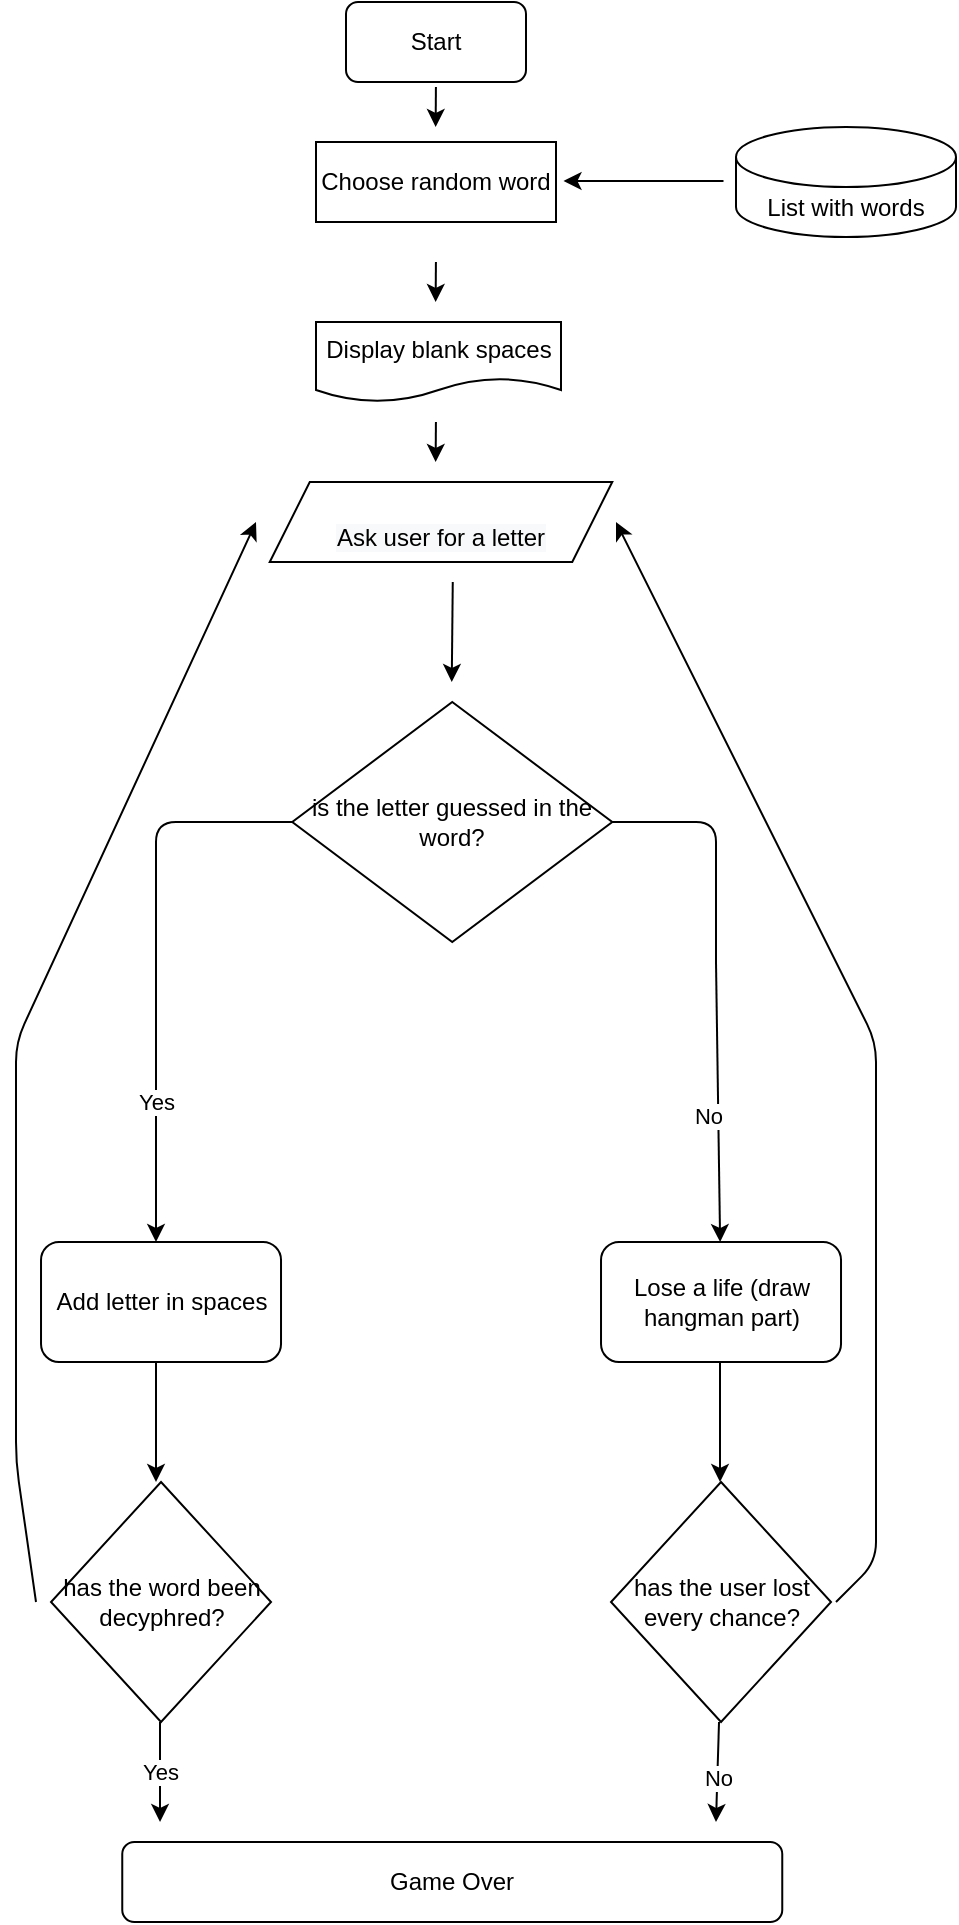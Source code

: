 <mxfile version="14.1.3" type="device"><diagram id="C5RBs43oDa-KdzZeNtuy" name="Page-1"><mxGraphModel dx="1554" dy="944" grid="1" gridSize="10" guides="1" tooltips="1" connect="1" arrows="1" fold="1" page="1" pageScale="1" pageWidth="827" pageHeight="1169" math="0" shadow="0"><root><mxCell id="WIyWlLk6GJQsqaUBKTNV-0"/><mxCell id="WIyWlLk6GJQsqaUBKTNV-1" parent="WIyWlLk6GJQsqaUBKTNV-0"/><mxCell id="cQJutkqoApOoVDcHrFYP-0" value="Start" style="rounded=1;whiteSpace=wrap;html=1;" vertex="1" parent="WIyWlLk6GJQsqaUBKTNV-1"><mxGeometry x="335" width="90" height="40" as="geometry"/></mxCell><mxCell id="cQJutkqoApOoVDcHrFYP-4" value="&lt;br&gt;&lt;span style=&quot;color: rgb(0 , 0 , 0) ; font-family: &amp;#34;helvetica&amp;#34; ; font-size: 12px ; font-style: normal ; font-weight: 400 ; letter-spacing: normal ; text-align: center ; text-indent: 0px ; text-transform: none ; word-spacing: 0px ; background-color: rgb(248 , 249 , 250) ; display: inline ; float: none&quot;&gt;Ask user for a&amp;nbsp;letter&lt;/span&gt;" style="shape=parallelogram;perimeter=parallelogramPerimeter;whiteSpace=wrap;html=1;fixedSize=1;" vertex="1" parent="WIyWlLk6GJQsqaUBKTNV-1"><mxGeometry x="296.88" y="240" width="171.25" height="40" as="geometry"/></mxCell><mxCell id="cQJutkqoApOoVDcHrFYP-10" style="edgeStyle=orthogonalEdgeStyle;rounded=0;orthogonalLoop=1;jettySize=auto;html=1;exitX=1;exitY=0.5;exitDx=0;exitDy=0;" edge="1" parent="WIyWlLk6GJQsqaUBKTNV-1" source="cQJutkqoApOoVDcHrFYP-6"><mxGeometry relative="1" as="geometry"><mxPoint x="440" y="90" as="targetPoint"/></mxGeometry></mxCell><mxCell id="cQJutkqoApOoVDcHrFYP-6" value="Choose random word" style="rounded=0;whiteSpace=wrap;html=1;" vertex="1" parent="WIyWlLk6GJQsqaUBKTNV-1"><mxGeometry x="320" y="70" width="120" height="40" as="geometry"/></mxCell><mxCell id="cQJutkqoApOoVDcHrFYP-7" value="List with words" style="shape=cylinder3;whiteSpace=wrap;html=1;boundedLbl=1;backgroundOutline=1;size=15;" vertex="1" parent="WIyWlLk6GJQsqaUBKTNV-1"><mxGeometry x="530" y="62.5" width="110" height="55" as="geometry"/></mxCell><mxCell id="cQJutkqoApOoVDcHrFYP-8" value="Display blank spaces" style="shape=document;whiteSpace=wrap;html=1;boundedLbl=1;" vertex="1" parent="WIyWlLk6GJQsqaUBKTNV-1"><mxGeometry x="320" y="160" width="122.5" height="40" as="geometry"/></mxCell><mxCell id="cQJutkqoApOoVDcHrFYP-9" value="" style="endArrow=classic;html=1;" edge="1" parent="WIyWlLk6GJQsqaUBKTNV-1"><mxGeometry width="50" height="50" relative="1" as="geometry"><mxPoint x="523.75" y="89.5" as="sourcePoint"/><mxPoint x="443.75" y="89.5" as="targetPoint"/><Array as="points"><mxPoint x="493.75" y="89.5"/></Array></mxGeometry></mxCell><mxCell id="cQJutkqoApOoVDcHrFYP-12" value="is the letter guessed in the word?" style="rhombus;whiteSpace=wrap;html=1;" vertex="1" parent="WIyWlLk6GJQsqaUBKTNV-1"><mxGeometry x="308.13" y="350" width="160" height="120" as="geometry"/></mxCell><mxCell id="cQJutkqoApOoVDcHrFYP-13" value="" style="endArrow=classic;html=1;" edge="1" parent="WIyWlLk6GJQsqaUBKTNV-1"><mxGeometry relative="1" as="geometry"><mxPoint x="240" y="480" as="sourcePoint"/><mxPoint x="240" y="620" as="targetPoint"/></mxGeometry></mxCell><mxCell id="cQJutkqoApOoVDcHrFYP-14" value="Yes" style="edgeLabel;resizable=0;html=1;align=center;verticalAlign=middle;" connectable="0" vertex="1" parent="cQJutkqoApOoVDcHrFYP-13"><mxGeometry relative="1" as="geometry"/></mxCell><mxCell id="cQJutkqoApOoVDcHrFYP-15" value="" style="endArrow=classic;html=1;" edge="1" parent="WIyWlLk6GJQsqaUBKTNV-1" target="cQJutkqoApOoVDcHrFYP-19"><mxGeometry relative="1" as="geometry"><mxPoint x="520" y="480" as="sourcePoint"/><mxPoint x="520" y="600" as="targetPoint"/><Array as="points"/></mxGeometry></mxCell><mxCell id="cQJutkqoApOoVDcHrFYP-18" value="No" style="edgeLabel;html=1;align=center;verticalAlign=middle;resizable=0;points=[];" vertex="1" connectable="0" parent="cQJutkqoApOoVDcHrFYP-15"><mxGeometry x="0.096" y="-5" relative="1" as="geometry"><mxPoint as="offset"/></mxGeometry></mxCell><mxCell id="cQJutkqoApOoVDcHrFYP-19" value="Lose a life (draw hangman part)" style="rounded=1;whiteSpace=wrap;html=1;" vertex="1" parent="WIyWlLk6GJQsqaUBKTNV-1"><mxGeometry x="462.51" y="620" width="120" height="60" as="geometry"/></mxCell><mxCell id="cQJutkqoApOoVDcHrFYP-20" value="Add letter in spaces" style="rounded=1;whiteSpace=wrap;html=1;" vertex="1" parent="WIyWlLk6GJQsqaUBKTNV-1"><mxGeometry x="182.51" y="620" width="120" height="60" as="geometry"/></mxCell><mxCell id="cQJutkqoApOoVDcHrFYP-23" value="" style="endArrow=none;html=1;" edge="1" parent="WIyWlLk6GJQsqaUBKTNV-1"><mxGeometry width="50" height="50" relative="1" as="geometry"><mxPoint x="520" y="480" as="sourcePoint"/><mxPoint x="468.13" y="410" as="targetPoint"/><Array as="points"><mxPoint x="520" y="410"/></Array></mxGeometry></mxCell><mxCell id="cQJutkqoApOoVDcHrFYP-24" value="" style="endArrow=none;html=1;entryX=0;entryY=0.5;entryDx=0;entryDy=0;" edge="1" parent="WIyWlLk6GJQsqaUBKTNV-1" target="cQJutkqoApOoVDcHrFYP-12"><mxGeometry width="50" height="50" relative="1" as="geometry"><mxPoint x="240" y="490" as="sourcePoint"/><mxPoint x="308.13" y="420" as="targetPoint"/><Array as="points"><mxPoint x="240" y="410"/></Array></mxGeometry></mxCell><mxCell id="cQJutkqoApOoVDcHrFYP-25" value="has the word been decyphred?" style="rhombus;whiteSpace=wrap;html=1;" vertex="1" parent="WIyWlLk6GJQsqaUBKTNV-1"><mxGeometry x="187.51" y="740" width="110" height="120" as="geometry"/></mxCell><mxCell id="cQJutkqoApOoVDcHrFYP-26" value="has the user lost every chance?" style="rhombus;whiteSpace=wrap;html=1;" vertex="1" parent="WIyWlLk6GJQsqaUBKTNV-1"><mxGeometry x="467.51" y="740" width="110" height="120" as="geometry"/></mxCell><mxCell id="cQJutkqoApOoVDcHrFYP-27" value="" style="endArrow=classic;html=1;" edge="1" parent="WIyWlLk6GJQsqaUBKTNV-1"><mxGeometry width="50" height="50" relative="1" as="geometry"><mxPoint x="240" y="680" as="sourcePoint"/><mxPoint x="240" y="740" as="targetPoint"/></mxGeometry></mxCell><mxCell id="cQJutkqoApOoVDcHrFYP-28" value="" style="endArrow=classic;html=1;" edge="1" parent="WIyWlLk6GJQsqaUBKTNV-1"><mxGeometry width="50" height="50" relative="1" as="geometry"><mxPoint x="522.01" y="680" as="sourcePoint"/><mxPoint x="522.01" y="740" as="targetPoint"/></mxGeometry></mxCell><mxCell id="cQJutkqoApOoVDcHrFYP-29" value="Game Over&lt;br&gt;" style="rounded=1;whiteSpace=wrap;html=1;" vertex="1" parent="WIyWlLk6GJQsqaUBKTNV-1"><mxGeometry x="223.13" y="920" width="330" height="40" as="geometry"/></mxCell><mxCell id="cQJutkqoApOoVDcHrFYP-30" value="" style="endArrow=classic;html=1;" edge="1" parent="WIyWlLk6GJQsqaUBKTNV-1"><mxGeometry relative="1" as="geometry"><mxPoint x="242.01" y="860" as="sourcePoint"/><mxPoint x="242.01" y="910" as="targetPoint"/><Array as="points"><mxPoint x="242.01" y="880"/></Array></mxGeometry></mxCell><mxCell id="cQJutkqoApOoVDcHrFYP-31" value="Yes" style="edgeLabel;resizable=0;html=1;align=center;verticalAlign=middle;" connectable="0" vertex="1" parent="cQJutkqoApOoVDcHrFYP-30"><mxGeometry relative="1" as="geometry"/></mxCell><mxCell id="cQJutkqoApOoVDcHrFYP-32" value="" style="endArrow=classic;html=1;" edge="1" parent="WIyWlLk6GJQsqaUBKTNV-1"><mxGeometry width="50" height="50" relative="1" as="geometry"><mxPoint x="379.96" y="130" as="sourcePoint"/><mxPoint x="379.83" y="150" as="targetPoint"/></mxGeometry></mxCell><mxCell id="cQJutkqoApOoVDcHrFYP-35" value="" style="endArrow=classic;html=1;" edge="1" parent="WIyWlLk6GJQsqaUBKTNV-1"><mxGeometry width="50" height="50" relative="1" as="geometry"><mxPoint x="379.96" y="210" as="sourcePoint"/><mxPoint x="379.83" y="230" as="targetPoint"/></mxGeometry></mxCell><mxCell id="cQJutkqoApOoVDcHrFYP-36" value="" style="endArrow=classic;html=1;" edge="1" parent="WIyWlLk6GJQsqaUBKTNV-1"><mxGeometry width="50" height="50" relative="1" as="geometry"><mxPoint x="379.96" y="42.5" as="sourcePoint"/><mxPoint x="379.83" y="62.5" as="targetPoint"/></mxGeometry></mxCell><mxCell id="cQJutkqoApOoVDcHrFYP-37" value="" style="endArrow=classic;html=1;" edge="1" parent="WIyWlLk6GJQsqaUBKTNV-1"><mxGeometry width="50" height="50" relative="1" as="geometry"><mxPoint x="388.38" y="290" as="sourcePoint"/><mxPoint x="387.88" y="340" as="targetPoint"/></mxGeometry></mxCell><mxCell id="cQJutkqoApOoVDcHrFYP-38" value="" style="endArrow=classic;html=1;" edge="1" parent="WIyWlLk6GJQsqaUBKTNV-1"><mxGeometry relative="1" as="geometry"><mxPoint x="521.51" y="860.0" as="sourcePoint"/><mxPoint x="520" y="910" as="targetPoint"/><Array as="points"/></mxGeometry></mxCell><mxCell id="cQJutkqoApOoVDcHrFYP-39" value="No" style="edgeLabel;html=1;align=center;verticalAlign=middle;resizable=0;points=[];" vertex="1" connectable="0" parent="cQJutkqoApOoVDcHrFYP-38"><mxGeometry x="0.096" y="-5" relative="1" as="geometry"><mxPoint x="4.89" as="offset"/></mxGeometry></mxCell><mxCell id="cQJutkqoApOoVDcHrFYP-40" value="" style="endArrow=classic;html=1;" edge="1" parent="WIyWlLk6GJQsqaUBKTNV-1"><mxGeometry width="50" height="50" relative="1" as="geometry"><mxPoint x="580" y="800" as="sourcePoint"/><mxPoint x="470" y="260" as="targetPoint"/><Array as="points"><mxPoint x="600" y="780"/><mxPoint x="600" y="730"/><mxPoint x="600" y="520"/></Array></mxGeometry></mxCell><mxCell id="cQJutkqoApOoVDcHrFYP-41" value="" style="endArrow=classic;html=1;" edge="1" parent="WIyWlLk6GJQsqaUBKTNV-1"><mxGeometry width="50" height="50" relative="1" as="geometry"><mxPoint x="180" y="800" as="sourcePoint"/><mxPoint x="290" y="260" as="targetPoint"/><Array as="points"><mxPoint x="170" y="730"/><mxPoint x="170" y="520"/></Array></mxGeometry></mxCell></root></mxGraphModel></diagram></mxfile>